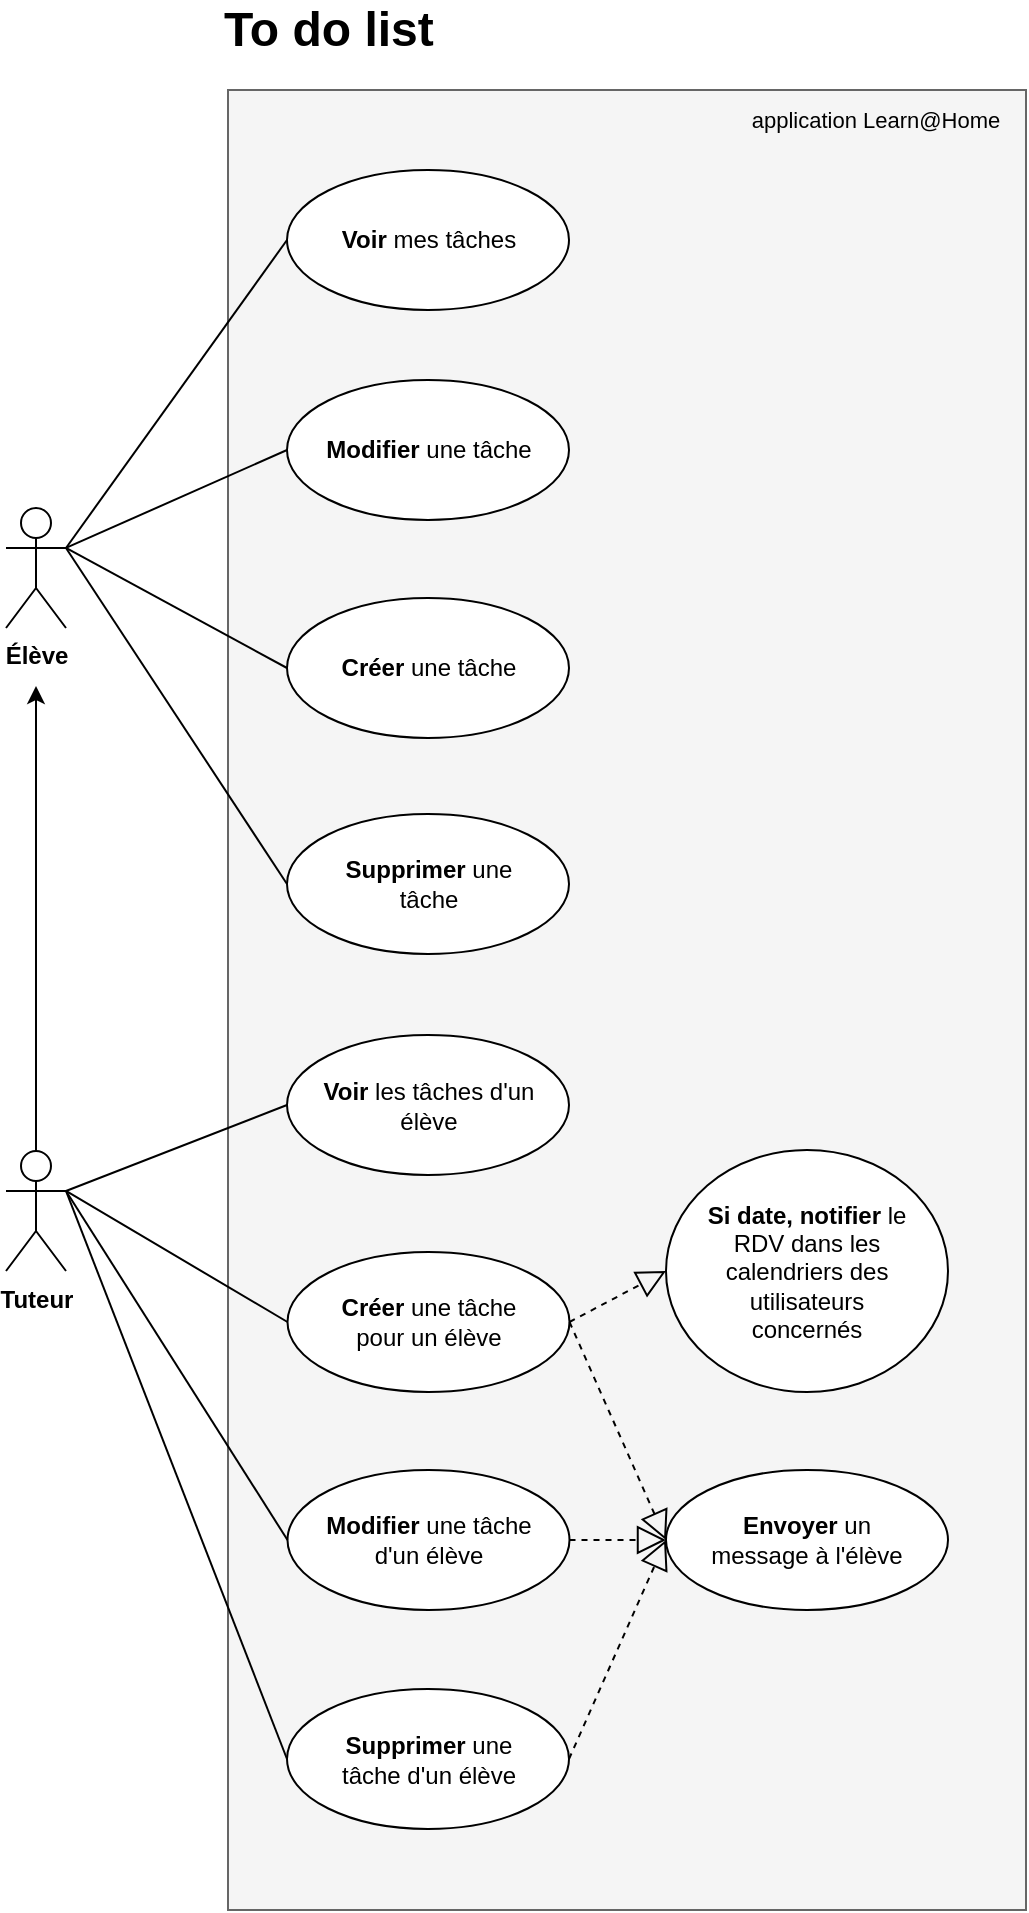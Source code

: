 <mxfile version="14.9.6" type="device"><diagram id="MzLb9KlDRSPZ0-zerGD5" name="Page-1"><mxGraphModel dx="1483" dy="766" grid="1" gridSize="10" guides="1" tooltips="1" connect="1" arrows="1" fold="1" page="1" pageScale="1" pageWidth="827" pageHeight="1169" math="0" shadow="0"><root><mxCell id="0"/><mxCell id="1" parent="0"/><mxCell id="mW7IEQjNVbvDzsHT320F-1" value="&lt;b&gt;&lt;span&gt;Élève&lt;/span&gt;&lt;/b&gt;" style="shape=umlActor;verticalLabelPosition=bottom;verticalAlign=top;html=1;" parent="1" vertex="1"><mxGeometry x="89" y="399" width="30" height="60" as="geometry"/></mxCell><mxCell id="mW7IEQjNVbvDzsHT320F-2" value="&lt;b&gt;Tuteur&lt;/b&gt;" style="shape=umlActor;verticalLabelPosition=bottom;verticalAlign=top;html=1;" parent="1" vertex="1"><mxGeometry x="89" y="720.5" width="30" height="60" as="geometry"/></mxCell><mxCell id="mW7IEQjNVbvDzsHT320F-3" value="" style="rounded=0;whiteSpace=wrap;html=1;fontSize=12;fillColor=#f5f5f5;strokeColor=#666666;fontColor=#333333;" parent="1" vertex="1"><mxGeometry x="200" y="190" width="399" height="910" as="geometry"/></mxCell><mxCell id="mW7IEQjNVbvDzsHT320F-4" value="&lt;b&gt;Créer &lt;/b&gt;une tâche pour un élève" style="ellipse;whiteSpace=wrap;html=1;fontSize=12;spacingLeft=10;spacingRight=10;spacing=5;" parent="1" vertex="1"><mxGeometry x="229.75" y="771" width="141" height="70" as="geometry"/></mxCell><mxCell id="mW7IEQjNVbvDzsHT320F-5" value="&lt;b&gt;Voir &lt;/b&gt;mes tâches" style="ellipse;whiteSpace=wrap;html=1;fontSize=12;spacingRight=10;spacingLeft=10;spacing=5;" parent="1" vertex="1"><mxGeometry x="229.5" y="230" width="141" height="70" as="geometry"/></mxCell><mxCell id="mW7IEQjNVbvDzsHT320F-6" value="&lt;b&gt;Modifier &lt;/b&gt;une tâche d'un élève" style="ellipse;whiteSpace=wrap;html=1;fontSize=12;spacingRight=10;spacingLeft=10;spacing=5;" parent="1" vertex="1"><mxGeometry x="229.75" y="880" width="141" height="70" as="geometry"/></mxCell><mxCell id="mW7IEQjNVbvDzsHT320F-7" value="&lt;b&gt;Modifier &lt;/b&gt;une tâche" style="ellipse;fontSize=12;verticalAlign=middle;labelPosition=center;verticalLabelPosition=middle;align=center;whiteSpace=wrap;html=1;spacingRight=10;spacingLeft=10;spacing=5;" parent="1" vertex="1"><mxGeometry x="229.5" y="335" width="141" height="70" as="geometry"/></mxCell><mxCell id="mW7IEQjNVbvDzsHT320F-8" value="" style="endArrow=none;html=1;fontSize=12;entryX=0;entryY=0.5;entryDx=0;entryDy=0;exitX=1;exitY=0.333;exitDx=0;exitDy=0;exitPerimeter=0;" parent="1" source="mW7IEQjNVbvDzsHT320F-1" target="mW7IEQjNVbvDzsHT320F-7" edge="1"><mxGeometry width="50" height="50" relative="1" as="geometry"><mxPoint x="120" y="419" as="sourcePoint"/><mxPoint x="220" y="379" as="targetPoint"/></mxGeometry></mxCell><mxCell id="mW7IEQjNVbvDzsHT320F-9" value="" style="endArrow=none;html=1;fontSize=12;entryX=0;entryY=0.5;entryDx=0;entryDy=0;exitX=1;exitY=0.333;exitDx=0;exitDy=0;exitPerimeter=0;" parent="1" source="mW7IEQjNVbvDzsHT320F-1" target="mW7IEQjNVbvDzsHT320F-13" edge="1"><mxGeometry width="50" height="50" relative="1" as="geometry"><mxPoint x="120" y="419" as="sourcePoint"/><mxPoint x="190" y="449" as="targetPoint"/></mxGeometry></mxCell><mxCell id="mW7IEQjNVbvDzsHT320F-10" value="" style="endArrow=none;html=1;fontSize=12;entryX=0;entryY=0.5;entryDx=0;entryDy=0;exitX=1;exitY=0.333;exitDx=0;exitDy=0;exitPerimeter=0;" parent="1" source="mW7IEQjNVbvDzsHT320F-1" target="mW7IEQjNVbvDzsHT320F-5" edge="1"><mxGeometry width="50" height="50" relative="1" as="geometry"><mxPoint x="120" y="419" as="sourcePoint"/><mxPoint x="230" y="499" as="targetPoint"/></mxGeometry></mxCell><mxCell id="mW7IEQjNVbvDzsHT320F-11" value="" style="endArrow=none;html=1;fontSize=12;entryX=0;entryY=0.5;entryDx=0;entryDy=0;exitX=1;exitY=0.333;exitDx=0;exitDy=0;exitPerimeter=0;" parent="1" source="mW7IEQjNVbvDzsHT320F-2" target="mW7IEQjNVbvDzsHT320F-4" edge="1"><mxGeometry width="50" height="50" relative="1" as="geometry"><mxPoint x="121" y="619" as="sourcePoint"/><mxPoint x="220" y="569" as="targetPoint"/></mxGeometry></mxCell><mxCell id="mW7IEQjNVbvDzsHT320F-13" value="&lt;b&gt;Créer &lt;/b&gt;une tâche" style="ellipse;whiteSpace=wrap;html=1;fontSize=12;spacingRight=10;spacingLeft=10;spacing=5;" parent="1" vertex="1"><mxGeometry x="229.5" y="444" width="141" height="70" as="geometry"/></mxCell><mxCell id="mW7IEQjNVbvDzsHT320F-16" value="" style="endArrow=none;html=1;fontSize=12;exitX=1;exitY=0.333;exitDx=0;exitDy=0;exitPerimeter=0;entryX=0;entryY=0.5;entryDx=0;entryDy=0;" parent="1" source="mW7IEQjNVbvDzsHT320F-2" target="mW7IEQjNVbvDzsHT320F-6" edge="1"><mxGeometry width="50" height="50" relative="1" as="geometry"><mxPoint x="121" y="619" as="sourcePoint"/><mxPoint x="180" y="860" as="targetPoint"/></mxGeometry></mxCell><mxCell id="mW7IEQjNVbvDzsHT320F-21" value="&lt;b&gt;Supprimer &lt;/b&gt;une tâche d'un élève" style="ellipse;whiteSpace=wrap;html=1;fontSize=12;spacingRight=10;spacingLeft=10;spacing=5;" parent="1" vertex="1"><mxGeometry x="229.5" y="989.5" width="141" height="70" as="geometry"/></mxCell><mxCell id="mW7IEQjNVbvDzsHT320F-24" value="" style="endArrow=none;html=1;entryX=1;entryY=0.333;entryDx=0;entryDy=0;entryPerimeter=0;exitX=0;exitY=0.5;exitDx=0;exitDy=0;" parent="1" source="mW7IEQjNVbvDzsHT320F-27" target="mW7IEQjNVbvDzsHT320F-1" edge="1"><mxGeometry width="50" height="50" relative="1" as="geometry"><mxPoint x="240" y="853" as="sourcePoint"/><mxPoint x="60" y="610" as="targetPoint"/></mxGeometry></mxCell><mxCell id="mW7IEQjNVbvDzsHT320F-26" value="&lt;div align=&quot;left&quot;&gt;&lt;b&gt;&lt;font style=&quot;font-size: 24px&quot;&gt;To do list&lt;br&gt;&lt;/font&gt;&lt;/b&gt;&lt;/div&gt;" style="text;html=1;strokeColor=none;fillColor=none;spacing=5;spacingTop=-20;whiteSpace=wrap;overflow=hidden;rounded=0;fontSize=12;align=left;verticalAlign=middle;" parent="1" vertex="1"><mxGeometry x="193" y="160" width="236" height="20" as="geometry"/></mxCell><mxCell id="mW7IEQjNVbvDzsHT320F-27" value="&lt;b&gt;Supprimer &lt;/b&gt;une tâche" style="ellipse;whiteSpace=wrap;html=1;fontSize=12;spacingRight=10;spacingLeft=10;spacing=5;" parent="1" vertex="1"><mxGeometry x="229.5" y="552" width="141" height="70" as="geometry"/></mxCell><mxCell id="mW7IEQjNVbvDzsHT320F-28" value="" style="endArrow=none;html=1;entryX=0;entryY=0.5;entryDx=0;entryDy=0;exitX=1;exitY=0.333;exitDx=0;exitDy=0;exitPerimeter=0;" parent="1" source="mW7IEQjNVbvDzsHT320F-2" target="mW7IEQjNVbvDzsHT320F-21" edge="1"><mxGeometry width="50" height="50" relative="1" as="geometry"><mxPoint x="100" y="920" as="sourcePoint"/><mxPoint x="150" y="870" as="targetPoint"/></mxGeometry></mxCell><mxCell id="BmyC3Hargd6NFa51iE9O-2" value="&lt;b&gt;Si date, notifier&lt;/b&gt; le RDV dans les calendriers des utilisateurs concernés" style="ellipse;whiteSpace=wrap;html=1;fontSize=12;spacingLeft=10;spacingRight=10;spacing=5;" parent="1" vertex="1"><mxGeometry x="419" y="720" width="141" height="121" as="geometry"/></mxCell><mxCell id="BmyC3Hargd6NFa51iE9O-3" value="" style="endArrow=classic;html=1;exitX=0.5;exitY=0;exitDx=0;exitDy=0;exitPerimeter=0;" parent="1" source="mW7IEQjNVbvDzsHT320F-2" edge="1"><mxGeometry width="50" height="50" relative="1" as="geometry"><mxPoint x="79" y="618" as="sourcePoint"/><mxPoint x="104" y="488" as="targetPoint"/></mxGeometry></mxCell><mxCell id="BmyC3Hargd6NFa51iE9O-6" value="" style="endArrow=block;dashed=1;endFill=0;endSize=12;html=1;exitX=1;exitY=0.5;exitDx=0;exitDy=0;entryX=0;entryY=0.5;entryDx=0;entryDy=0;" parent="1" source="mW7IEQjNVbvDzsHT320F-4" target="BmyC3Hargd6NFa51iE9O-2" edge="1"><mxGeometry width="160" relative="1" as="geometry"><mxPoint x="760" y="954.5" as="sourcePoint"/><mxPoint x="679" y="860" as="targetPoint"/></mxGeometry></mxCell><mxCell id="hMGzG8inN3ECLtlnA5t6-2" value="" style="endArrow=none;html=1;entryX=0;entryY=0.5;entryDx=0;entryDy=0;exitX=1;exitY=0.333;exitDx=0;exitDy=0;exitPerimeter=0;" parent="1" source="mW7IEQjNVbvDzsHT320F-2" target="R5RGLUxXt2QDLKSUW74z-1" edge="1"><mxGeometry width="50" height="50" relative="1" as="geometry"><mxPoint x="60" y="950" as="sourcePoint"/><mxPoint x="250.5" y="697.5" as="targetPoint"/></mxGeometry></mxCell><mxCell id="R5RGLUxXt2QDLKSUW74z-1" value="&lt;b&gt;Voir &lt;/b&gt;les tâches d'un élève" style="ellipse;whiteSpace=wrap;html=1;fontSize=12;spacingRight=10;spacingLeft=10;spacing=5;" parent="1" vertex="1"><mxGeometry x="229.5" y="662.5" width="141" height="70" as="geometry"/></mxCell><mxCell id="Op7ixHjb2G6y5jBquSXt-1" value="&lt;b&gt;Envoyer &lt;/b&gt;un message&lt;b&gt; &lt;/b&gt;à l'élève" style="ellipse;whiteSpace=wrap;html=1;fontSize=12;spacingLeft=10;spacingRight=10;spacing=5;" vertex="1" parent="1"><mxGeometry x="419" y="880" width="141" height="70" as="geometry"/></mxCell><mxCell id="Op7ixHjb2G6y5jBquSXt-5" value="" style="endArrow=block;dashed=1;endFill=0;endSize=12;html=1;exitX=1;exitY=0.5;exitDx=0;exitDy=0;entryX=0;entryY=0.5;entryDx=0;entryDy=0;" edge="1" parent="1" source="mW7IEQjNVbvDzsHT320F-4" target="Op7ixHjb2G6y5jBquSXt-1"><mxGeometry width="160" relative="1" as="geometry"><mxPoint x="409" y="841" as="sourcePoint"/><mxPoint x="467.5" y="841" as="targetPoint"/></mxGeometry></mxCell><mxCell id="Op7ixHjb2G6y5jBquSXt-6" value="" style="endArrow=block;dashed=1;endFill=0;endSize=12;html=1;exitX=1;exitY=0.5;exitDx=0;exitDy=0;entryX=0;entryY=0.5;entryDx=0;entryDy=0;" edge="1" parent="1" source="mW7IEQjNVbvDzsHT320F-6" target="Op7ixHjb2G6y5jBquSXt-1"><mxGeometry width="160" relative="1" as="geometry"><mxPoint x="699" y="770" as="sourcePoint"/><mxPoint x="747.25" y="879" as="targetPoint"/></mxGeometry></mxCell><mxCell id="Op7ixHjb2G6y5jBquSXt-7" value="" style="endArrow=block;dashed=1;endFill=0;endSize=12;html=1;exitX=1;exitY=0.5;exitDx=0;exitDy=0;entryX=0;entryY=0.5;entryDx=0;entryDy=0;" edge="1" parent="1" source="mW7IEQjNVbvDzsHT320F-21" target="Op7ixHjb2G6y5jBquSXt-1"><mxGeometry width="160" relative="1" as="geometry"><mxPoint x="699" y="770" as="sourcePoint"/><mxPoint x="747.25" y="879" as="targetPoint"/></mxGeometry></mxCell><mxCell id="Op7ixHjb2G6y5jBquSXt-8" value="&lt;font style=&quot;font-size: 11px&quot;&gt;application Learn@Home&lt;/font&gt;" style="text;html=1;strokeColor=none;fillColor=none;align=center;verticalAlign=middle;whiteSpace=wrap;rounded=0;" vertex="1" parent="1"><mxGeometry x="449" y="190" width="150" height="30" as="geometry"/></mxCell></root></mxGraphModel></diagram></mxfile>